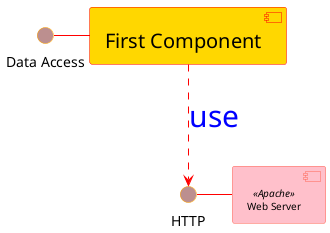 @startuml

skinparam interface {
    backgroundColor RosyBrown
    borderColor orange
}

skinparam component {
    BackgroundColor<<Apache>> pink
    BorderColor<<Apache>> #FF6655
    BackgroundColor gold
    borderColor #FF0000
    FontSize 20
    FontSize<<Apache>> 10
    ArrowFontName Impact
    ArrowFontSize 30
    ArrowColor red
    ArrowFontColor blue
}

interface "Data Access" as DA
interface HTTP
component "First Component" as FC
component "Web Server" as WS <<Apache>>

DA - FC
FC ..> HTTP: use
HTTP - WS

@enduml